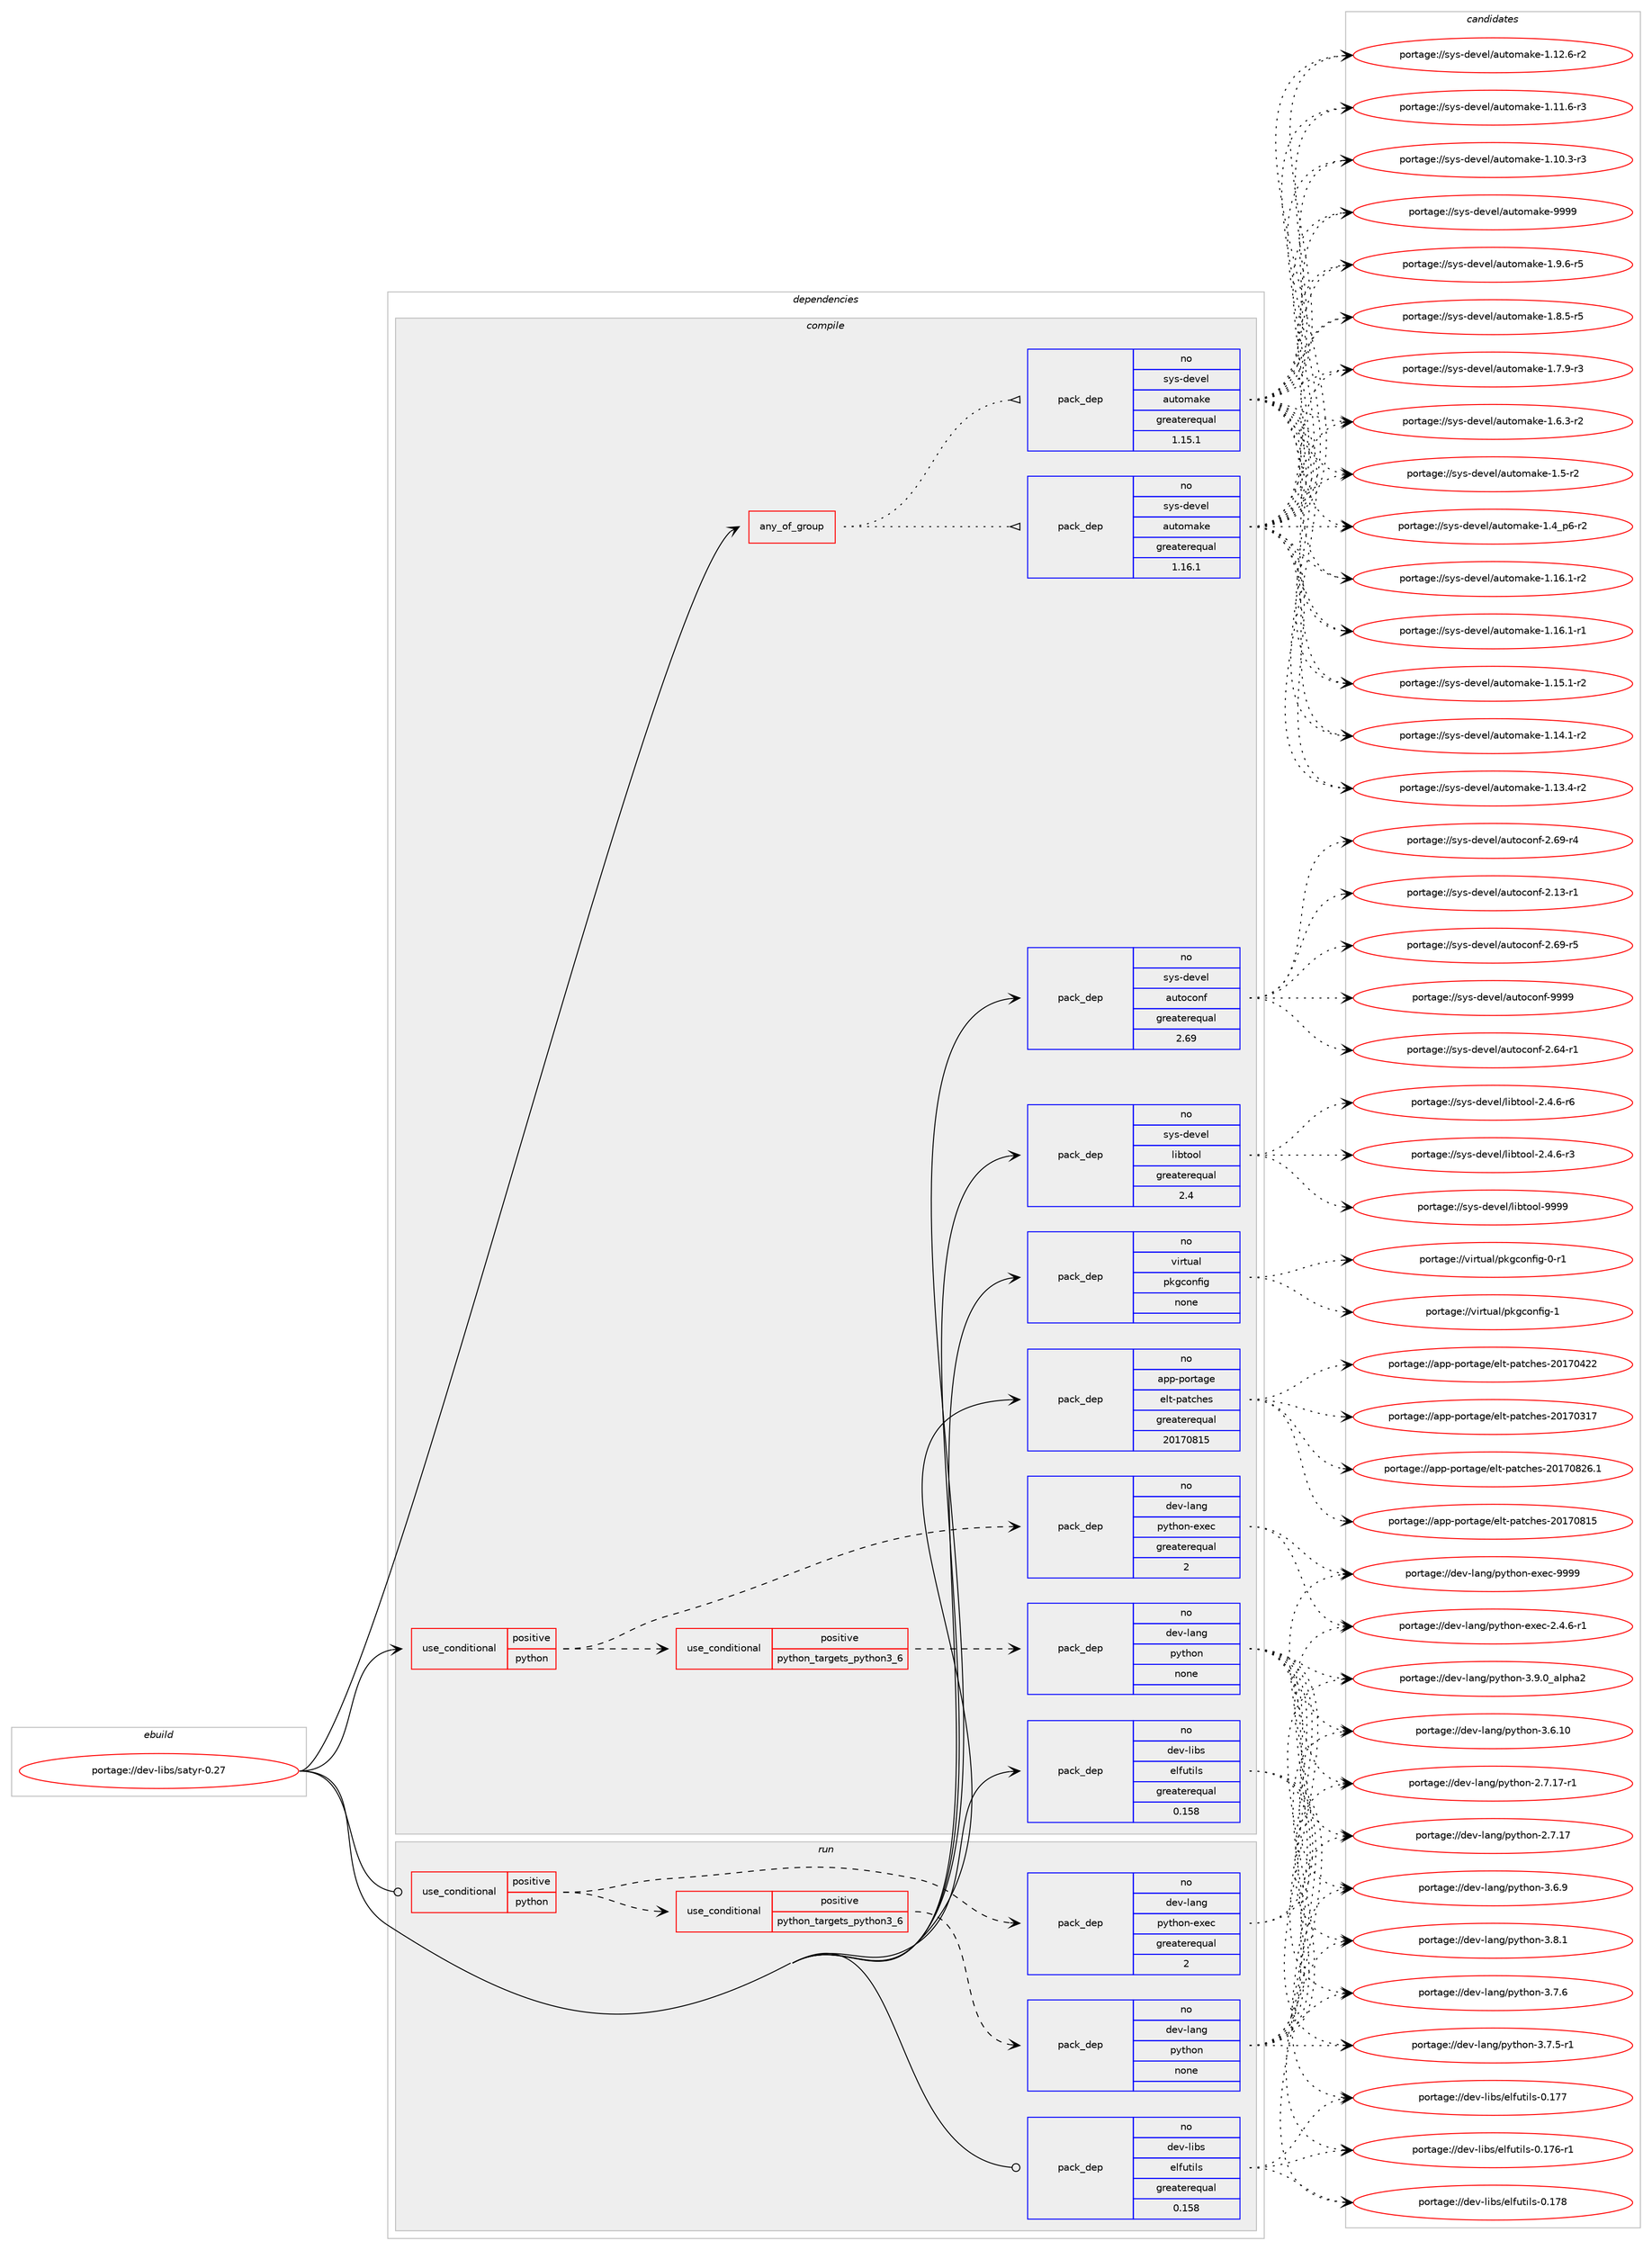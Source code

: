 digraph prolog {

# *************
# Graph options
# *************

newrank=true;
concentrate=true;
compound=true;
graph [rankdir=LR,fontname=Helvetica,fontsize=10,ranksep=1.5];#, ranksep=2.5, nodesep=0.2];
edge  [arrowhead=vee];
node  [fontname=Helvetica,fontsize=10];

# **********
# The ebuild
# **********

subgraph cluster_leftcol {
color=gray;
label=<<i>ebuild</i>>;
id [label="portage://dev-libs/satyr-0.27", color=red, width=4, href="../dev-libs/satyr-0.27.svg"];
}

# ****************
# The dependencies
# ****************

subgraph cluster_midcol {
color=gray;
label=<<i>dependencies</i>>;
subgraph cluster_compile {
fillcolor="#eeeeee";
style=filled;
label=<<i>compile</i>>;
subgraph any4948 {
dependency507957 [label=<<TABLE BORDER="0" CELLBORDER="1" CELLSPACING="0" CELLPADDING="4"><TR><TD CELLPADDING="10">any_of_group</TD></TR></TABLE>>, shape=none, color=red];subgraph pack378805 {
dependency507958 [label=<<TABLE BORDER="0" CELLBORDER="1" CELLSPACING="0" CELLPADDING="4" WIDTH="220"><TR><TD ROWSPAN="6" CELLPADDING="30">pack_dep</TD></TR><TR><TD WIDTH="110">no</TD></TR><TR><TD>sys-devel</TD></TR><TR><TD>automake</TD></TR><TR><TD>greaterequal</TD></TR><TR><TD>1.16.1</TD></TR></TABLE>>, shape=none, color=blue];
}
dependency507957:e -> dependency507958:w [weight=20,style="dotted",arrowhead="oinv"];
subgraph pack378806 {
dependency507959 [label=<<TABLE BORDER="0" CELLBORDER="1" CELLSPACING="0" CELLPADDING="4" WIDTH="220"><TR><TD ROWSPAN="6" CELLPADDING="30">pack_dep</TD></TR><TR><TD WIDTH="110">no</TD></TR><TR><TD>sys-devel</TD></TR><TR><TD>automake</TD></TR><TR><TD>greaterequal</TD></TR><TR><TD>1.15.1</TD></TR></TABLE>>, shape=none, color=blue];
}
dependency507957:e -> dependency507959:w [weight=20,style="dotted",arrowhead="oinv"];
}
id:e -> dependency507957:w [weight=20,style="solid",arrowhead="vee"];
subgraph cond123971 {
dependency507960 [label=<<TABLE BORDER="0" CELLBORDER="1" CELLSPACING="0" CELLPADDING="4"><TR><TD ROWSPAN="3" CELLPADDING="10">use_conditional</TD></TR><TR><TD>positive</TD></TR><TR><TD>python</TD></TR></TABLE>>, shape=none, color=red];
subgraph cond123972 {
dependency507961 [label=<<TABLE BORDER="0" CELLBORDER="1" CELLSPACING="0" CELLPADDING="4"><TR><TD ROWSPAN="3" CELLPADDING="10">use_conditional</TD></TR><TR><TD>positive</TD></TR><TR><TD>python_targets_python3_6</TD></TR></TABLE>>, shape=none, color=red];
subgraph pack378807 {
dependency507962 [label=<<TABLE BORDER="0" CELLBORDER="1" CELLSPACING="0" CELLPADDING="4" WIDTH="220"><TR><TD ROWSPAN="6" CELLPADDING="30">pack_dep</TD></TR><TR><TD WIDTH="110">no</TD></TR><TR><TD>dev-lang</TD></TR><TR><TD>python</TD></TR><TR><TD>none</TD></TR><TR><TD></TD></TR></TABLE>>, shape=none, color=blue];
}
dependency507961:e -> dependency507962:w [weight=20,style="dashed",arrowhead="vee"];
}
dependency507960:e -> dependency507961:w [weight=20,style="dashed",arrowhead="vee"];
subgraph pack378808 {
dependency507963 [label=<<TABLE BORDER="0" CELLBORDER="1" CELLSPACING="0" CELLPADDING="4" WIDTH="220"><TR><TD ROWSPAN="6" CELLPADDING="30">pack_dep</TD></TR><TR><TD WIDTH="110">no</TD></TR><TR><TD>dev-lang</TD></TR><TR><TD>python-exec</TD></TR><TR><TD>greaterequal</TD></TR><TR><TD>2</TD></TR></TABLE>>, shape=none, color=blue];
}
dependency507960:e -> dependency507963:w [weight=20,style="dashed",arrowhead="vee"];
}
id:e -> dependency507960:w [weight=20,style="solid",arrowhead="vee"];
subgraph pack378809 {
dependency507964 [label=<<TABLE BORDER="0" CELLBORDER="1" CELLSPACING="0" CELLPADDING="4" WIDTH="220"><TR><TD ROWSPAN="6" CELLPADDING="30">pack_dep</TD></TR><TR><TD WIDTH="110">no</TD></TR><TR><TD>app-portage</TD></TR><TR><TD>elt-patches</TD></TR><TR><TD>greaterequal</TD></TR><TR><TD>20170815</TD></TR></TABLE>>, shape=none, color=blue];
}
id:e -> dependency507964:w [weight=20,style="solid",arrowhead="vee"];
subgraph pack378810 {
dependency507965 [label=<<TABLE BORDER="0" CELLBORDER="1" CELLSPACING="0" CELLPADDING="4" WIDTH="220"><TR><TD ROWSPAN="6" CELLPADDING="30">pack_dep</TD></TR><TR><TD WIDTH="110">no</TD></TR><TR><TD>dev-libs</TD></TR><TR><TD>elfutils</TD></TR><TR><TD>greaterequal</TD></TR><TR><TD>0.158</TD></TR></TABLE>>, shape=none, color=blue];
}
id:e -> dependency507965:w [weight=20,style="solid",arrowhead="vee"];
subgraph pack378811 {
dependency507966 [label=<<TABLE BORDER="0" CELLBORDER="1" CELLSPACING="0" CELLPADDING="4" WIDTH="220"><TR><TD ROWSPAN="6" CELLPADDING="30">pack_dep</TD></TR><TR><TD WIDTH="110">no</TD></TR><TR><TD>sys-devel</TD></TR><TR><TD>autoconf</TD></TR><TR><TD>greaterequal</TD></TR><TR><TD>2.69</TD></TR></TABLE>>, shape=none, color=blue];
}
id:e -> dependency507966:w [weight=20,style="solid",arrowhead="vee"];
subgraph pack378812 {
dependency507967 [label=<<TABLE BORDER="0" CELLBORDER="1" CELLSPACING="0" CELLPADDING="4" WIDTH="220"><TR><TD ROWSPAN="6" CELLPADDING="30">pack_dep</TD></TR><TR><TD WIDTH="110">no</TD></TR><TR><TD>sys-devel</TD></TR><TR><TD>libtool</TD></TR><TR><TD>greaterequal</TD></TR><TR><TD>2.4</TD></TR></TABLE>>, shape=none, color=blue];
}
id:e -> dependency507967:w [weight=20,style="solid",arrowhead="vee"];
subgraph pack378813 {
dependency507968 [label=<<TABLE BORDER="0" CELLBORDER="1" CELLSPACING="0" CELLPADDING="4" WIDTH="220"><TR><TD ROWSPAN="6" CELLPADDING="30">pack_dep</TD></TR><TR><TD WIDTH="110">no</TD></TR><TR><TD>virtual</TD></TR><TR><TD>pkgconfig</TD></TR><TR><TD>none</TD></TR><TR><TD></TD></TR></TABLE>>, shape=none, color=blue];
}
id:e -> dependency507968:w [weight=20,style="solid",arrowhead="vee"];
}
subgraph cluster_compileandrun {
fillcolor="#eeeeee";
style=filled;
label=<<i>compile and run</i>>;
}
subgraph cluster_run {
fillcolor="#eeeeee";
style=filled;
label=<<i>run</i>>;
subgraph cond123973 {
dependency507969 [label=<<TABLE BORDER="0" CELLBORDER="1" CELLSPACING="0" CELLPADDING="4"><TR><TD ROWSPAN="3" CELLPADDING="10">use_conditional</TD></TR><TR><TD>positive</TD></TR><TR><TD>python</TD></TR></TABLE>>, shape=none, color=red];
subgraph cond123974 {
dependency507970 [label=<<TABLE BORDER="0" CELLBORDER="1" CELLSPACING="0" CELLPADDING="4"><TR><TD ROWSPAN="3" CELLPADDING="10">use_conditional</TD></TR><TR><TD>positive</TD></TR><TR><TD>python_targets_python3_6</TD></TR></TABLE>>, shape=none, color=red];
subgraph pack378814 {
dependency507971 [label=<<TABLE BORDER="0" CELLBORDER="1" CELLSPACING="0" CELLPADDING="4" WIDTH="220"><TR><TD ROWSPAN="6" CELLPADDING="30">pack_dep</TD></TR><TR><TD WIDTH="110">no</TD></TR><TR><TD>dev-lang</TD></TR><TR><TD>python</TD></TR><TR><TD>none</TD></TR><TR><TD></TD></TR></TABLE>>, shape=none, color=blue];
}
dependency507970:e -> dependency507971:w [weight=20,style="dashed",arrowhead="vee"];
}
dependency507969:e -> dependency507970:w [weight=20,style="dashed",arrowhead="vee"];
subgraph pack378815 {
dependency507972 [label=<<TABLE BORDER="0" CELLBORDER="1" CELLSPACING="0" CELLPADDING="4" WIDTH="220"><TR><TD ROWSPAN="6" CELLPADDING="30">pack_dep</TD></TR><TR><TD WIDTH="110">no</TD></TR><TR><TD>dev-lang</TD></TR><TR><TD>python-exec</TD></TR><TR><TD>greaterequal</TD></TR><TR><TD>2</TD></TR></TABLE>>, shape=none, color=blue];
}
dependency507969:e -> dependency507972:w [weight=20,style="dashed",arrowhead="vee"];
}
id:e -> dependency507969:w [weight=20,style="solid",arrowhead="odot"];
subgraph pack378816 {
dependency507973 [label=<<TABLE BORDER="0" CELLBORDER="1" CELLSPACING="0" CELLPADDING="4" WIDTH="220"><TR><TD ROWSPAN="6" CELLPADDING="30">pack_dep</TD></TR><TR><TD WIDTH="110">no</TD></TR><TR><TD>dev-libs</TD></TR><TR><TD>elfutils</TD></TR><TR><TD>greaterequal</TD></TR><TR><TD>0.158</TD></TR></TABLE>>, shape=none, color=blue];
}
id:e -> dependency507973:w [weight=20,style="solid",arrowhead="odot"];
}
}

# **************
# The candidates
# **************

subgraph cluster_choices {
rank=same;
color=gray;
label=<<i>candidates</i>>;

subgraph choice378805 {
color=black;
nodesep=1;
choice115121115451001011181011084797117116111109971071014557575757 [label="portage://sys-devel/automake-9999", color=red, width=4,href="../sys-devel/automake-9999.svg"];
choice115121115451001011181011084797117116111109971071014549465746544511453 [label="portage://sys-devel/automake-1.9.6-r5", color=red, width=4,href="../sys-devel/automake-1.9.6-r5.svg"];
choice115121115451001011181011084797117116111109971071014549465646534511453 [label="portage://sys-devel/automake-1.8.5-r5", color=red, width=4,href="../sys-devel/automake-1.8.5-r5.svg"];
choice115121115451001011181011084797117116111109971071014549465546574511451 [label="portage://sys-devel/automake-1.7.9-r3", color=red, width=4,href="../sys-devel/automake-1.7.9-r3.svg"];
choice115121115451001011181011084797117116111109971071014549465446514511450 [label="portage://sys-devel/automake-1.6.3-r2", color=red, width=4,href="../sys-devel/automake-1.6.3-r2.svg"];
choice11512111545100101118101108479711711611110997107101454946534511450 [label="portage://sys-devel/automake-1.5-r2", color=red, width=4,href="../sys-devel/automake-1.5-r2.svg"];
choice115121115451001011181011084797117116111109971071014549465295112544511450 [label="portage://sys-devel/automake-1.4_p6-r2", color=red, width=4,href="../sys-devel/automake-1.4_p6-r2.svg"];
choice11512111545100101118101108479711711611110997107101454946495446494511450 [label="portage://sys-devel/automake-1.16.1-r2", color=red, width=4,href="../sys-devel/automake-1.16.1-r2.svg"];
choice11512111545100101118101108479711711611110997107101454946495446494511449 [label="portage://sys-devel/automake-1.16.1-r1", color=red, width=4,href="../sys-devel/automake-1.16.1-r1.svg"];
choice11512111545100101118101108479711711611110997107101454946495346494511450 [label="portage://sys-devel/automake-1.15.1-r2", color=red, width=4,href="../sys-devel/automake-1.15.1-r2.svg"];
choice11512111545100101118101108479711711611110997107101454946495246494511450 [label="portage://sys-devel/automake-1.14.1-r2", color=red, width=4,href="../sys-devel/automake-1.14.1-r2.svg"];
choice11512111545100101118101108479711711611110997107101454946495146524511450 [label="portage://sys-devel/automake-1.13.4-r2", color=red, width=4,href="../sys-devel/automake-1.13.4-r2.svg"];
choice11512111545100101118101108479711711611110997107101454946495046544511450 [label="portage://sys-devel/automake-1.12.6-r2", color=red, width=4,href="../sys-devel/automake-1.12.6-r2.svg"];
choice11512111545100101118101108479711711611110997107101454946494946544511451 [label="portage://sys-devel/automake-1.11.6-r3", color=red, width=4,href="../sys-devel/automake-1.11.6-r3.svg"];
choice11512111545100101118101108479711711611110997107101454946494846514511451 [label="portage://sys-devel/automake-1.10.3-r3", color=red, width=4,href="../sys-devel/automake-1.10.3-r3.svg"];
dependency507958:e -> choice115121115451001011181011084797117116111109971071014557575757:w [style=dotted,weight="100"];
dependency507958:e -> choice115121115451001011181011084797117116111109971071014549465746544511453:w [style=dotted,weight="100"];
dependency507958:e -> choice115121115451001011181011084797117116111109971071014549465646534511453:w [style=dotted,weight="100"];
dependency507958:e -> choice115121115451001011181011084797117116111109971071014549465546574511451:w [style=dotted,weight="100"];
dependency507958:e -> choice115121115451001011181011084797117116111109971071014549465446514511450:w [style=dotted,weight="100"];
dependency507958:e -> choice11512111545100101118101108479711711611110997107101454946534511450:w [style=dotted,weight="100"];
dependency507958:e -> choice115121115451001011181011084797117116111109971071014549465295112544511450:w [style=dotted,weight="100"];
dependency507958:e -> choice11512111545100101118101108479711711611110997107101454946495446494511450:w [style=dotted,weight="100"];
dependency507958:e -> choice11512111545100101118101108479711711611110997107101454946495446494511449:w [style=dotted,weight="100"];
dependency507958:e -> choice11512111545100101118101108479711711611110997107101454946495346494511450:w [style=dotted,weight="100"];
dependency507958:e -> choice11512111545100101118101108479711711611110997107101454946495246494511450:w [style=dotted,weight="100"];
dependency507958:e -> choice11512111545100101118101108479711711611110997107101454946495146524511450:w [style=dotted,weight="100"];
dependency507958:e -> choice11512111545100101118101108479711711611110997107101454946495046544511450:w [style=dotted,weight="100"];
dependency507958:e -> choice11512111545100101118101108479711711611110997107101454946494946544511451:w [style=dotted,weight="100"];
dependency507958:e -> choice11512111545100101118101108479711711611110997107101454946494846514511451:w [style=dotted,weight="100"];
}
subgraph choice378806 {
color=black;
nodesep=1;
choice115121115451001011181011084797117116111109971071014557575757 [label="portage://sys-devel/automake-9999", color=red, width=4,href="../sys-devel/automake-9999.svg"];
choice115121115451001011181011084797117116111109971071014549465746544511453 [label="portage://sys-devel/automake-1.9.6-r5", color=red, width=4,href="../sys-devel/automake-1.9.6-r5.svg"];
choice115121115451001011181011084797117116111109971071014549465646534511453 [label="portage://sys-devel/automake-1.8.5-r5", color=red, width=4,href="../sys-devel/automake-1.8.5-r5.svg"];
choice115121115451001011181011084797117116111109971071014549465546574511451 [label="portage://sys-devel/automake-1.7.9-r3", color=red, width=4,href="../sys-devel/automake-1.7.9-r3.svg"];
choice115121115451001011181011084797117116111109971071014549465446514511450 [label="portage://sys-devel/automake-1.6.3-r2", color=red, width=4,href="../sys-devel/automake-1.6.3-r2.svg"];
choice11512111545100101118101108479711711611110997107101454946534511450 [label="portage://sys-devel/automake-1.5-r2", color=red, width=4,href="../sys-devel/automake-1.5-r2.svg"];
choice115121115451001011181011084797117116111109971071014549465295112544511450 [label="portage://sys-devel/automake-1.4_p6-r2", color=red, width=4,href="../sys-devel/automake-1.4_p6-r2.svg"];
choice11512111545100101118101108479711711611110997107101454946495446494511450 [label="portage://sys-devel/automake-1.16.1-r2", color=red, width=4,href="../sys-devel/automake-1.16.1-r2.svg"];
choice11512111545100101118101108479711711611110997107101454946495446494511449 [label="portage://sys-devel/automake-1.16.1-r1", color=red, width=4,href="../sys-devel/automake-1.16.1-r1.svg"];
choice11512111545100101118101108479711711611110997107101454946495346494511450 [label="portage://sys-devel/automake-1.15.1-r2", color=red, width=4,href="../sys-devel/automake-1.15.1-r2.svg"];
choice11512111545100101118101108479711711611110997107101454946495246494511450 [label="portage://sys-devel/automake-1.14.1-r2", color=red, width=4,href="../sys-devel/automake-1.14.1-r2.svg"];
choice11512111545100101118101108479711711611110997107101454946495146524511450 [label="portage://sys-devel/automake-1.13.4-r2", color=red, width=4,href="../sys-devel/automake-1.13.4-r2.svg"];
choice11512111545100101118101108479711711611110997107101454946495046544511450 [label="portage://sys-devel/automake-1.12.6-r2", color=red, width=4,href="../sys-devel/automake-1.12.6-r2.svg"];
choice11512111545100101118101108479711711611110997107101454946494946544511451 [label="portage://sys-devel/automake-1.11.6-r3", color=red, width=4,href="../sys-devel/automake-1.11.6-r3.svg"];
choice11512111545100101118101108479711711611110997107101454946494846514511451 [label="portage://sys-devel/automake-1.10.3-r3", color=red, width=4,href="../sys-devel/automake-1.10.3-r3.svg"];
dependency507959:e -> choice115121115451001011181011084797117116111109971071014557575757:w [style=dotted,weight="100"];
dependency507959:e -> choice115121115451001011181011084797117116111109971071014549465746544511453:w [style=dotted,weight="100"];
dependency507959:e -> choice115121115451001011181011084797117116111109971071014549465646534511453:w [style=dotted,weight="100"];
dependency507959:e -> choice115121115451001011181011084797117116111109971071014549465546574511451:w [style=dotted,weight="100"];
dependency507959:e -> choice115121115451001011181011084797117116111109971071014549465446514511450:w [style=dotted,weight="100"];
dependency507959:e -> choice11512111545100101118101108479711711611110997107101454946534511450:w [style=dotted,weight="100"];
dependency507959:e -> choice115121115451001011181011084797117116111109971071014549465295112544511450:w [style=dotted,weight="100"];
dependency507959:e -> choice11512111545100101118101108479711711611110997107101454946495446494511450:w [style=dotted,weight="100"];
dependency507959:e -> choice11512111545100101118101108479711711611110997107101454946495446494511449:w [style=dotted,weight="100"];
dependency507959:e -> choice11512111545100101118101108479711711611110997107101454946495346494511450:w [style=dotted,weight="100"];
dependency507959:e -> choice11512111545100101118101108479711711611110997107101454946495246494511450:w [style=dotted,weight="100"];
dependency507959:e -> choice11512111545100101118101108479711711611110997107101454946495146524511450:w [style=dotted,weight="100"];
dependency507959:e -> choice11512111545100101118101108479711711611110997107101454946495046544511450:w [style=dotted,weight="100"];
dependency507959:e -> choice11512111545100101118101108479711711611110997107101454946494946544511451:w [style=dotted,weight="100"];
dependency507959:e -> choice11512111545100101118101108479711711611110997107101454946494846514511451:w [style=dotted,weight="100"];
}
subgraph choice378807 {
color=black;
nodesep=1;
choice10010111845108971101034711212111610411111045514657464895971081121049750 [label="portage://dev-lang/python-3.9.0_alpha2", color=red, width=4,href="../dev-lang/python-3.9.0_alpha2.svg"];
choice100101118451089711010347112121116104111110455146564649 [label="portage://dev-lang/python-3.8.1", color=red, width=4,href="../dev-lang/python-3.8.1.svg"];
choice100101118451089711010347112121116104111110455146554654 [label="portage://dev-lang/python-3.7.6", color=red, width=4,href="../dev-lang/python-3.7.6.svg"];
choice1001011184510897110103471121211161041111104551465546534511449 [label="portage://dev-lang/python-3.7.5-r1", color=red, width=4,href="../dev-lang/python-3.7.5-r1.svg"];
choice100101118451089711010347112121116104111110455146544657 [label="portage://dev-lang/python-3.6.9", color=red, width=4,href="../dev-lang/python-3.6.9.svg"];
choice10010111845108971101034711212111610411111045514654464948 [label="portage://dev-lang/python-3.6.10", color=red, width=4,href="../dev-lang/python-3.6.10.svg"];
choice100101118451089711010347112121116104111110455046554649554511449 [label="portage://dev-lang/python-2.7.17-r1", color=red, width=4,href="../dev-lang/python-2.7.17-r1.svg"];
choice10010111845108971101034711212111610411111045504655464955 [label="portage://dev-lang/python-2.7.17", color=red, width=4,href="../dev-lang/python-2.7.17.svg"];
dependency507962:e -> choice10010111845108971101034711212111610411111045514657464895971081121049750:w [style=dotted,weight="100"];
dependency507962:e -> choice100101118451089711010347112121116104111110455146564649:w [style=dotted,weight="100"];
dependency507962:e -> choice100101118451089711010347112121116104111110455146554654:w [style=dotted,weight="100"];
dependency507962:e -> choice1001011184510897110103471121211161041111104551465546534511449:w [style=dotted,weight="100"];
dependency507962:e -> choice100101118451089711010347112121116104111110455146544657:w [style=dotted,weight="100"];
dependency507962:e -> choice10010111845108971101034711212111610411111045514654464948:w [style=dotted,weight="100"];
dependency507962:e -> choice100101118451089711010347112121116104111110455046554649554511449:w [style=dotted,weight="100"];
dependency507962:e -> choice10010111845108971101034711212111610411111045504655464955:w [style=dotted,weight="100"];
}
subgraph choice378808 {
color=black;
nodesep=1;
choice10010111845108971101034711212111610411111045101120101994557575757 [label="portage://dev-lang/python-exec-9999", color=red, width=4,href="../dev-lang/python-exec-9999.svg"];
choice10010111845108971101034711212111610411111045101120101994550465246544511449 [label="portage://dev-lang/python-exec-2.4.6-r1", color=red, width=4,href="../dev-lang/python-exec-2.4.6-r1.svg"];
dependency507963:e -> choice10010111845108971101034711212111610411111045101120101994557575757:w [style=dotted,weight="100"];
dependency507963:e -> choice10010111845108971101034711212111610411111045101120101994550465246544511449:w [style=dotted,weight="100"];
}
subgraph choice378809 {
color=black;
nodesep=1;
choice971121124511211111411697103101471011081164511297116991041011154550484955485650544649 [label="portage://app-portage/elt-patches-20170826.1", color=red, width=4,href="../app-portage/elt-patches-20170826.1.svg"];
choice97112112451121111141169710310147101108116451129711699104101115455048495548564953 [label="portage://app-portage/elt-patches-20170815", color=red, width=4,href="../app-portage/elt-patches-20170815.svg"];
choice97112112451121111141169710310147101108116451129711699104101115455048495548525050 [label="portage://app-portage/elt-patches-20170422", color=red, width=4,href="../app-portage/elt-patches-20170422.svg"];
choice97112112451121111141169710310147101108116451129711699104101115455048495548514955 [label="portage://app-portage/elt-patches-20170317", color=red, width=4,href="../app-portage/elt-patches-20170317.svg"];
dependency507964:e -> choice971121124511211111411697103101471011081164511297116991041011154550484955485650544649:w [style=dotted,weight="100"];
dependency507964:e -> choice97112112451121111141169710310147101108116451129711699104101115455048495548564953:w [style=dotted,weight="100"];
dependency507964:e -> choice97112112451121111141169710310147101108116451129711699104101115455048495548525050:w [style=dotted,weight="100"];
dependency507964:e -> choice97112112451121111141169710310147101108116451129711699104101115455048495548514955:w [style=dotted,weight="100"];
}
subgraph choice378810 {
color=black;
nodesep=1;
choice100101118451081059811547101108102117116105108115454846495556 [label="portage://dev-libs/elfutils-0.178", color=red, width=4,href="../dev-libs/elfutils-0.178.svg"];
choice100101118451081059811547101108102117116105108115454846495555 [label="portage://dev-libs/elfutils-0.177", color=red, width=4,href="../dev-libs/elfutils-0.177.svg"];
choice1001011184510810598115471011081021171161051081154548464955544511449 [label="portage://dev-libs/elfutils-0.176-r1", color=red, width=4,href="../dev-libs/elfutils-0.176-r1.svg"];
dependency507965:e -> choice100101118451081059811547101108102117116105108115454846495556:w [style=dotted,weight="100"];
dependency507965:e -> choice100101118451081059811547101108102117116105108115454846495555:w [style=dotted,weight="100"];
dependency507965:e -> choice1001011184510810598115471011081021171161051081154548464955544511449:w [style=dotted,weight="100"];
}
subgraph choice378811 {
color=black;
nodesep=1;
choice115121115451001011181011084797117116111991111101024557575757 [label="portage://sys-devel/autoconf-9999", color=red, width=4,href="../sys-devel/autoconf-9999.svg"];
choice1151211154510010111810110847971171161119911111010245504654574511453 [label="portage://sys-devel/autoconf-2.69-r5", color=red, width=4,href="../sys-devel/autoconf-2.69-r5.svg"];
choice1151211154510010111810110847971171161119911111010245504654574511452 [label="portage://sys-devel/autoconf-2.69-r4", color=red, width=4,href="../sys-devel/autoconf-2.69-r4.svg"];
choice1151211154510010111810110847971171161119911111010245504654524511449 [label="portage://sys-devel/autoconf-2.64-r1", color=red, width=4,href="../sys-devel/autoconf-2.64-r1.svg"];
choice1151211154510010111810110847971171161119911111010245504649514511449 [label="portage://sys-devel/autoconf-2.13-r1", color=red, width=4,href="../sys-devel/autoconf-2.13-r1.svg"];
dependency507966:e -> choice115121115451001011181011084797117116111991111101024557575757:w [style=dotted,weight="100"];
dependency507966:e -> choice1151211154510010111810110847971171161119911111010245504654574511453:w [style=dotted,weight="100"];
dependency507966:e -> choice1151211154510010111810110847971171161119911111010245504654574511452:w [style=dotted,weight="100"];
dependency507966:e -> choice1151211154510010111810110847971171161119911111010245504654524511449:w [style=dotted,weight="100"];
dependency507966:e -> choice1151211154510010111810110847971171161119911111010245504649514511449:w [style=dotted,weight="100"];
}
subgraph choice378812 {
color=black;
nodesep=1;
choice1151211154510010111810110847108105981161111111084557575757 [label="portage://sys-devel/libtool-9999", color=red, width=4,href="../sys-devel/libtool-9999.svg"];
choice1151211154510010111810110847108105981161111111084550465246544511454 [label="portage://sys-devel/libtool-2.4.6-r6", color=red, width=4,href="../sys-devel/libtool-2.4.6-r6.svg"];
choice1151211154510010111810110847108105981161111111084550465246544511451 [label="portage://sys-devel/libtool-2.4.6-r3", color=red, width=4,href="../sys-devel/libtool-2.4.6-r3.svg"];
dependency507967:e -> choice1151211154510010111810110847108105981161111111084557575757:w [style=dotted,weight="100"];
dependency507967:e -> choice1151211154510010111810110847108105981161111111084550465246544511454:w [style=dotted,weight="100"];
dependency507967:e -> choice1151211154510010111810110847108105981161111111084550465246544511451:w [style=dotted,weight="100"];
}
subgraph choice378813 {
color=black;
nodesep=1;
choice1181051141161179710847112107103991111101021051034549 [label="portage://virtual/pkgconfig-1", color=red, width=4,href="../virtual/pkgconfig-1.svg"];
choice11810511411611797108471121071039911111010210510345484511449 [label="portage://virtual/pkgconfig-0-r1", color=red, width=4,href="../virtual/pkgconfig-0-r1.svg"];
dependency507968:e -> choice1181051141161179710847112107103991111101021051034549:w [style=dotted,weight="100"];
dependency507968:e -> choice11810511411611797108471121071039911111010210510345484511449:w [style=dotted,weight="100"];
}
subgraph choice378814 {
color=black;
nodesep=1;
choice10010111845108971101034711212111610411111045514657464895971081121049750 [label="portage://dev-lang/python-3.9.0_alpha2", color=red, width=4,href="../dev-lang/python-3.9.0_alpha2.svg"];
choice100101118451089711010347112121116104111110455146564649 [label="portage://dev-lang/python-3.8.1", color=red, width=4,href="../dev-lang/python-3.8.1.svg"];
choice100101118451089711010347112121116104111110455146554654 [label="portage://dev-lang/python-3.7.6", color=red, width=4,href="../dev-lang/python-3.7.6.svg"];
choice1001011184510897110103471121211161041111104551465546534511449 [label="portage://dev-lang/python-3.7.5-r1", color=red, width=4,href="../dev-lang/python-3.7.5-r1.svg"];
choice100101118451089711010347112121116104111110455146544657 [label="portage://dev-lang/python-3.6.9", color=red, width=4,href="../dev-lang/python-3.6.9.svg"];
choice10010111845108971101034711212111610411111045514654464948 [label="portage://dev-lang/python-3.6.10", color=red, width=4,href="../dev-lang/python-3.6.10.svg"];
choice100101118451089711010347112121116104111110455046554649554511449 [label="portage://dev-lang/python-2.7.17-r1", color=red, width=4,href="../dev-lang/python-2.7.17-r1.svg"];
choice10010111845108971101034711212111610411111045504655464955 [label="portage://dev-lang/python-2.7.17", color=red, width=4,href="../dev-lang/python-2.7.17.svg"];
dependency507971:e -> choice10010111845108971101034711212111610411111045514657464895971081121049750:w [style=dotted,weight="100"];
dependency507971:e -> choice100101118451089711010347112121116104111110455146564649:w [style=dotted,weight="100"];
dependency507971:e -> choice100101118451089711010347112121116104111110455146554654:w [style=dotted,weight="100"];
dependency507971:e -> choice1001011184510897110103471121211161041111104551465546534511449:w [style=dotted,weight="100"];
dependency507971:e -> choice100101118451089711010347112121116104111110455146544657:w [style=dotted,weight="100"];
dependency507971:e -> choice10010111845108971101034711212111610411111045514654464948:w [style=dotted,weight="100"];
dependency507971:e -> choice100101118451089711010347112121116104111110455046554649554511449:w [style=dotted,weight="100"];
dependency507971:e -> choice10010111845108971101034711212111610411111045504655464955:w [style=dotted,weight="100"];
}
subgraph choice378815 {
color=black;
nodesep=1;
choice10010111845108971101034711212111610411111045101120101994557575757 [label="portage://dev-lang/python-exec-9999", color=red, width=4,href="../dev-lang/python-exec-9999.svg"];
choice10010111845108971101034711212111610411111045101120101994550465246544511449 [label="portage://dev-lang/python-exec-2.4.6-r1", color=red, width=4,href="../dev-lang/python-exec-2.4.6-r1.svg"];
dependency507972:e -> choice10010111845108971101034711212111610411111045101120101994557575757:w [style=dotted,weight="100"];
dependency507972:e -> choice10010111845108971101034711212111610411111045101120101994550465246544511449:w [style=dotted,weight="100"];
}
subgraph choice378816 {
color=black;
nodesep=1;
choice100101118451081059811547101108102117116105108115454846495556 [label="portage://dev-libs/elfutils-0.178", color=red, width=4,href="../dev-libs/elfutils-0.178.svg"];
choice100101118451081059811547101108102117116105108115454846495555 [label="portage://dev-libs/elfutils-0.177", color=red, width=4,href="../dev-libs/elfutils-0.177.svg"];
choice1001011184510810598115471011081021171161051081154548464955544511449 [label="portage://dev-libs/elfutils-0.176-r1", color=red, width=4,href="../dev-libs/elfutils-0.176-r1.svg"];
dependency507973:e -> choice100101118451081059811547101108102117116105108115454846495556:w [style=dotted,weight="100"];
dependency507973:e -> choice100101118451081059811547101108102117116105108115454846495555:w [style=dotted,weight="100"];
dependency507973:e -> choice1001011184510810598115471011081021171161051081154548464955544511449:w [style=dotted,weight="100"];
}
}

}
